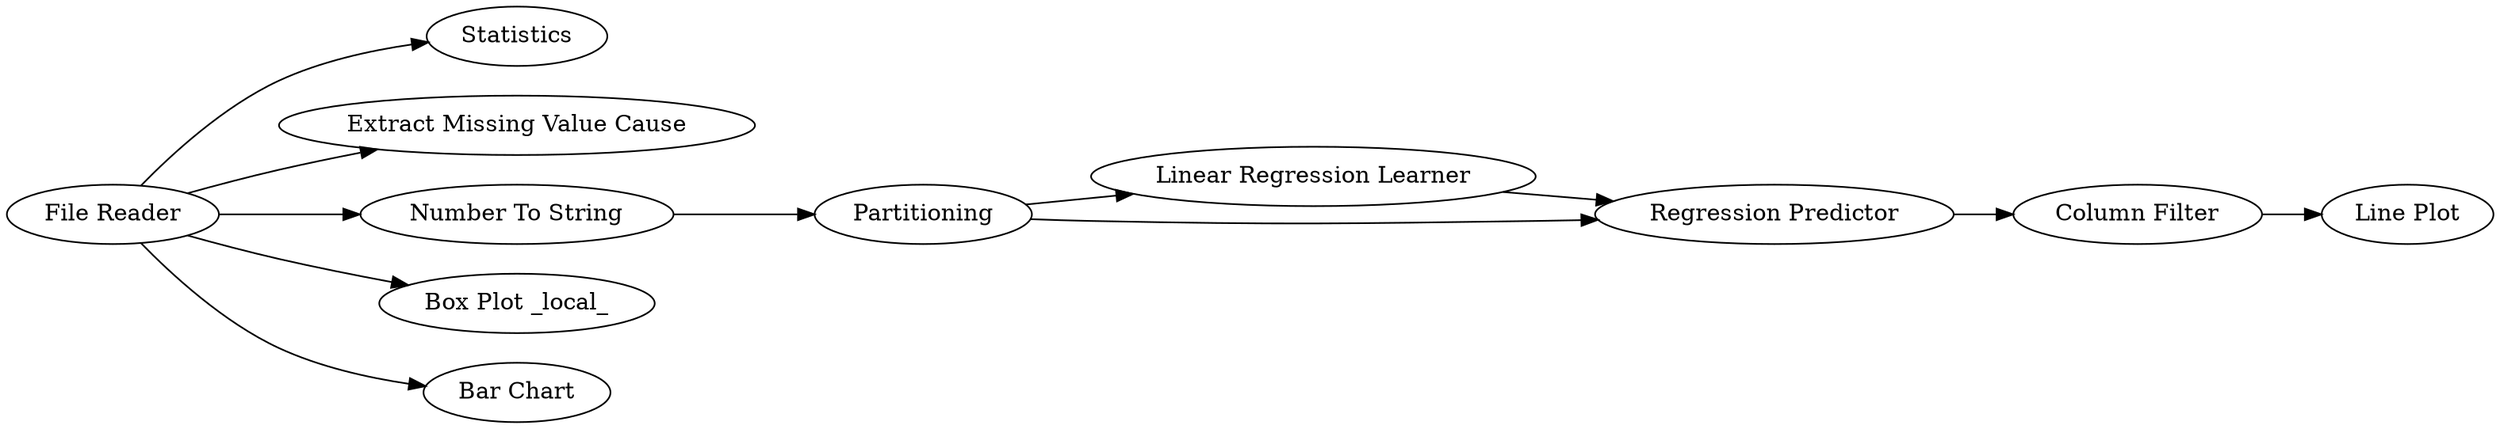 digraph {
	"-1384464482484342903_6" [label="Linear Regression Learner"]
	"-1384464482484342903_3" [label=Statistics]
	"-1384464482484342903_7" [label=Partitioning]
	"-1384464482484342903_2" [label="Extract Missing Value Cause"]
	"-1384464482484342903_8" [label="Number To String"]
	"-1384464482484342903_1" [label="File Reader"]
	"-1384464482484342903_4" [label="Box Plot _local_"]
	"-1384464482484342903_5" [label="Bar Chart"]
	"-1384464482484342903_10" [label="Line Plot"]
	"-1384464482484342903_9" [label="Regression Predictor"]
	"-1384464482484342903_11" [label="Column Filter"]
	"-1384464482484342903_1" -> "-1384464482484342903_5"
	"-1384464482484342903_11" -> "-1384464482484342903_10"
	"-1384464482484342903_1" -> "-1384464482484342903_2"
	"-1384464482484342903_8" -> "-1384464482484342903_7"
	"-1384464482484342903_9" -> "-1384464482484342903_11"
	"-1384464482484342903_1" -> "-1384464482484342903_8"
	"-1384464482484342903_7" -> "-1384464482484342903_6"
	"-1384464482484342903_7" -> "-1384464482484342903_9"
	"-1384464482484342903_1" -> "-1384464482484342903_4"
	"-1384464482484342903_1" -> "-1384464482484342903_3"
	"-1384464482484342903_6" -> "-1384464482484342903_9"
	rankdir=LR
}
